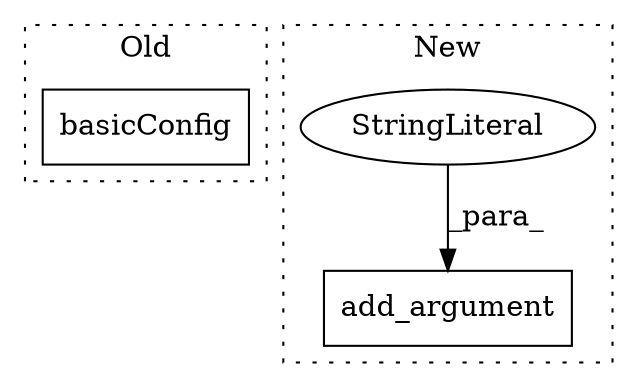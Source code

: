 digraph G {
subgraph cluster0 {
1 [label="basicConfig" a="32" s="8059,8098" l="12,1" shape="box"];
label = "Old";
style="dotted";
}
subgraph cluster1 {
2 [label="add_argument" a="32" s="8107,8245" l="13,1" shape="box"];
3 [label="StringLiteral" a="45" s="8149" l="6" shape="ellipse"];
label = "New";
style="dotted";
}
3 -> 2 [label="_para_"];
}